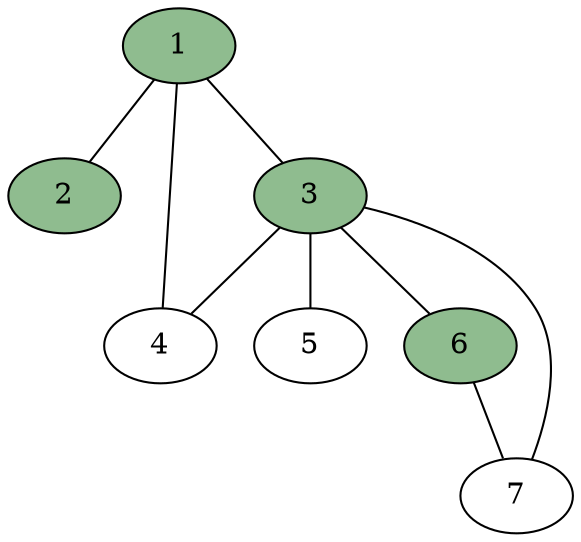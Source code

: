 graph "Graph" {
	1 [fillcolor=darkseagreen style=filled]
	2 [fillcolor=darkseagreen style=filled]
	3 [fillcolor=darkseagreen style=filled]
	4
	5
	6 [fillcolor=darkseagreen style=filled]
	7
	1 -- 2
	1 -- 3
	1 -- 4
	3 -- 4
	3 -- 5
	3 -- 6
	3 -- 7
	6 -- 7
}
